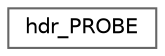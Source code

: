 digraph "Graphical Class Hierarchy"
{
 // LATEX_PDF_SIZE
  bgcolor="transparent";
  edge [fontname=Helvetica,fontsize=10,labelfontname=Helvetica,labelfontsize=10];
  node [fontname=Helvetica,fontsize=10,shape=box,height=0.2,width=0.4];
  rankdir="LR";
  Node0 [id="Node000000",label="hdr_PROBE",height=0.2,width=0.4,color="grey40", fillcolor="white", style="filled",URL="$structhdr__PROBE.html",tooltip="Header of the PROBE message."];
}

